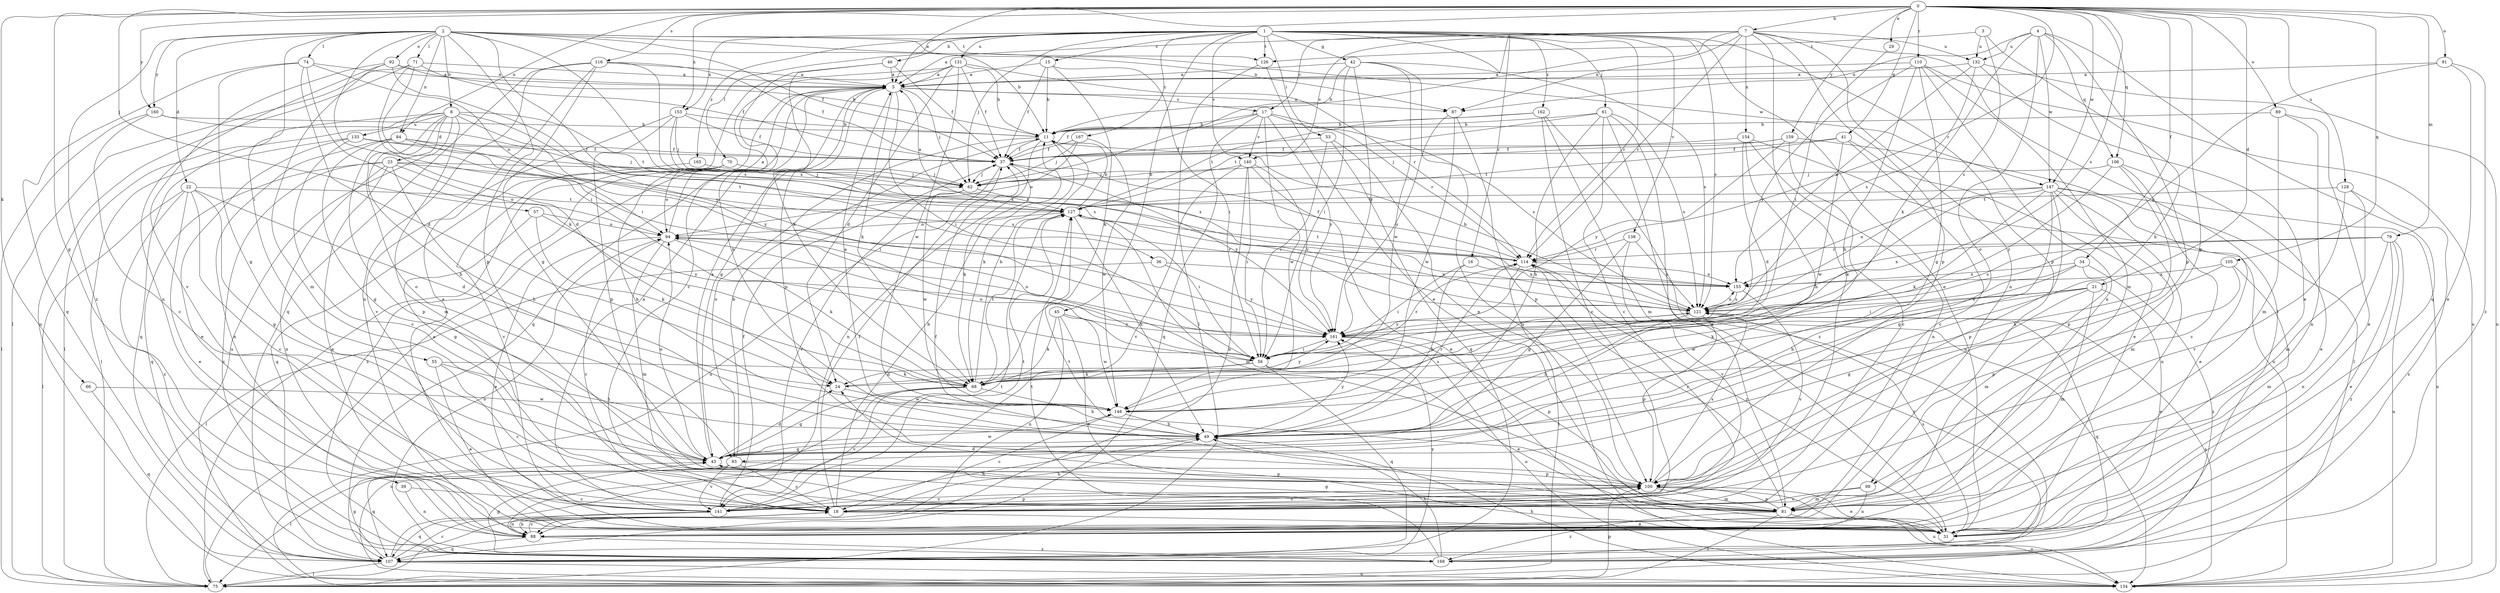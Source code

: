 strict digraph  {
0;
1;
2;
3;
4;
5;
7;
8;
11;
15;
16;
17;
18;
21;
22;
23;
24;
29;
31;
34;
36;
37;
39;
41;
42;
43;
45;
46;
49;
53;
55;
56;
57;
61;
62;
66;
68;
70;
71;
74;
75;
79;
81;
84;
87;
88;
89;
91;
92;
93;
94;
98;
100;
105;
106;
107;
110;
114;
116;
121;
126;
127;
128;
131;
132;
133;
134;
138;
140;
141;
147;
148;
153;
154;
155;
159;
160;
161;
162;
165;
167;
168;
0 -> 5  [label=a];
0 -> 7  [label=b];
0 -> 21  [label=d];
0 -> 29  [label=e];
0 -> 34  [label=f];
0 -> 39  [label=g];
0 -> 41  [label=g];
0 -> 57  [label=j];
0 -> 66  [label=k];
0 -> 79  [label=m];
0 -> 84  [label=n];
0 -> 89  [label=o];
0 -> 91  [label=o];
0 -> 98  [label=p];
0 -> 105  [label=q];
0 -> 106  [label=q];
0 -> 110  [label=r];
0 -> 114  [label=r];
0 -> 116  [label=s];
0 -> 121  [label=s];
0 -> 128  [label=u];
0 -> 147  [label=w];
0 -> 153  [label=x];
0 -> 159  [label=y];
0 -> 160  [label=y];
1 -> 15  [label=c];
1 -> 16  [label=c];
1 -> 31  [label=e];
1 -> 42  [label=g];
1 -> 45  [label=h];
1 -> 46  [label=h];
1 -> 53  [label=i];
1 -> 61  [label=j];
1 -> 62  [label=j];
1 -> 70  [label=l];
1 -> 98  [label=p];
1 -> 114  [label=r];
1 -> 121  [label=s];
1 -> 126  [label=t];
1 -> 131  [label=u];
1 -> 138  [label=v];
1 -> 140  [label=v];
1 -> 153  [label=x];
1 -> 162  [label=z];
1 -> 165  [label=z];
1 -> 167  [label=z];
2 -> 8  [label=b];
2 -> 11  [label=b];
2 -> 22  [label=d];
2 -> 36  [label=f];
2 -> 37  [label=f];
2 -> 55  [label=i];
2 -> 56  [label=i];
2 -> 71  [label=l];
2 -> 74  [label=l];
2 -> 84  [label=n];
2 -> 87  [label=n];
2 -> 92  [label=o];
2 -> 100  [label=p];
2 -> 121  [label=s];
2 -> 126  [label=t];
2 -> 147  [label=w];
2 -> 160  [label=y];
2 -> 168  [label=z];
3 -> 49  [label=h];
3 -> 121  [label=s];
3 -> 126  [label=t];
3 -> 132  [label=u];
4 -> 68  [label=k];
4 -> 87  [label=n];
4 -> 93  [label=o];
4 -> 100  [label=p];
4 -> 106  [label=q];
4 -> 107  [label=q];
4 -> 132  [label=u];
4 -> 147  [label=w];
5 -> 17  [label=c];
5 -> 43  [label=g];
5 -> 56  [label=i];
5 -> 62  [label=j];
5 -> 68  [label=k];
5 -> 87  [label=n];
5 -> 100  [label=p];
5 -> 107  [label=q];
7 -> 5  [label=a];
7 -> 17  [label=c];
7 -> 18  [label=c];
7 -> 62  [label=j];
7 -> 75  [label=l];
7 -> 87  [label=n];
7 -> 88  [label=n];
7 -> 100  [label=p];
7 -> 114  [label=r];
7 -> 132  [label=u];
7 -> 140  [label=v];
7 -> 154  [label=x];
8 -> 23  [label=d];
8 -> 49  [label=h];
8 -> 75  [label=l];
8 -> 81  [label=m];
8 -> 93  [label=o];
8 -> 107  [label=q];
8 -> 121  [label=s];
8 -> 127  [label=t];
8 -> 133  [label=u];
8 -> 134  [label=u];
8 -> 161  [label=y];
11 -> 37  [label=f];
11 -> 68  [label=k];
11 -> 88  [label=n];
11 -> 93  [label=o];
15 -> 5  [label=a];
15 -> 11  [label=b];
15 -> 37  [label=f];
15 -> 56  [label=i];
15 -> 68  [label=k];
16 -> 49  [label=h];
16 -> 56  [label=i];
16 -> 155  [label=x];
17 -> 11  [label=b];
17 -> 37  [label=f];
17 -> 107  [label=q];
17 -> 114  [label=r];
17 -> 121  [label=s];
17 -> 140  [label=v];
17 -> 148  [label=w];
17 -> 161  [label=y];
18 -> 11  [label=b];
18 -> 31  [label=e];
18 -> 37  [label=f];
18 -> 49  [label=h];
18 -> 88  [label=n];
21 -> 31  [label=e];
21 -> 43  [label=g];
21 -> 68  [label=k];
21 -> 81  [label=m];
21 -> 121  [label=s];
21 -> 148  [label=w];
22 -> 18  [label=c];
22 -> 24  [label=d];
22 -> 31  [label=e];
22 -> 43  [label=g];
22 -> 75  [label=l];
22 -> 127  [label=t];
22 -> 168  [label=z];
23 -> 31  [label=e];
23 -> 49  [label=h];
23 -> 62  [label=j];
23 -> 88  [label=n];
23 -> 94  [label=o];
23 -> 107  [label=q];
23 -> 127  [label=t];
23 -> 168  [label=z];
24 -> 148  [label=w];
24 -> 161  [label=y];
29 -> 56  [label=i];
31 -> 114  [label=r];
31 -> 121  [label=s];
34 -> 49  [label=h];
34 -> 56  [label=i];
34 -> 81  [label=m];
34 -> 155  [label=x];
34 -> 168  [label=z];
36 -> 75  [label=l];
36 -> 155  [label=x];
36 -> 161  [label=y];
37 -> 62  [label=j];
37 -> 68  [label=k];
37 -> 134  [label=u];
37 -> 161  [label=y];
39 -> 18  [label=c];
39 -> 88  [label=n];
41 -> 18  [label=c];
41 -> 31  [label=e];
41 -> 37  [label=f];
41 -> 127  [label=t];
41 -> 148  [label=w];
42 -> 5  [label=a];
42 -> 11  [label=b];
42 -> 56  [label=i];
42 -> 121  [label=s];
42 -> 134  [label=u];
42 -> 148  [label=w];
42 -> 161  [label=y];
43 -> 5  [label=a];
43 -> 24  [label=d];
43 -> 94  [label=o];
43 -> 100  [label=p];
43 -> 148  [label=w];
45 -> 31  [label=e];
45 -> 68  [label=k];
45 -> 88  [label=n];
45 -> 148  [label=w];
45 -> 161  [label=y];
46 -> 5  [label=a];
46 -> 37  [label=f];
46 -> 49  [label=h];
46 -> 68  [label=k];
49 -> 43  [label=g];
49 -> 114  [label=r];
49 -> 161  [label=y];
53 -> 37  [label=f];
53 -> 56  [label=i];
53 -> 100  [label=p];
53 -> 107  [label=q];
55 -> 18  [label=c];
55 -> 31  [label=e];
55 -> 49  [label=h];
55 -> 68  [label=k];
56 -> 24  [label=d];
56 -> 31  [label=e];
56 -> 68  [label=k];
56 -> 94  [label=o];
56 -> 107  [label=q];
56 -> 114  [label=r];
57 -> 43  [label=g];
57 -> 68  [label=k];
57 -> 94  [label=o];
57 -> 161  [label=y];
61 -> 11  [label=b];
61 -> 18  [label=c];
61 -> 31  [label=e];
61 -> 49  [label=h];
61 -> 121  [label=s];
61 -> 127  [label=t];
61 -> 168  [label=z];
62 -> 127  [label=t];
62 -> 141  [label=v];
62 -> 148  [label=w];
66 -> 107  [label=q];
66 -> 148  [label=w];
68 -> 11  [label=b];
68 -> 43  [label=g];
68 -> 49  [label=h];
68 -> 127  [label=t];
68 -> 134  [label=u];
68 -> 141  [label=v];
70 -> 49  [label=h];
70 -> 62  [label=j];
70 -> 94  [label=o];
70 -> 141  [label=v];
70 -> 168  [label=z];
71 -> 5  [label=a];
71 -> 24  [label=d];
71 -> 37  [label=f];
71 -> 56  [label=i];
71 -> 75  [label=l];
71 -> 134  [label=u];
74 -> 5  [label=a];
74 -> 24  [label=d];
74 -> 43  [label=g];
74 -> 68  [label=k];
74 -> 94  [label=o];
74 -> 107  [label=q];
75 -> 5  [label=a];
75 -> 18  [label=c];
75 -> 100  [label=p];
79 -> 31  [label=e];
79 -> 88  [label=n];
79 -> 114  [label=r];
79 -> 121  [label=s];
79 -> 134  [label=u];
79 -> 155  [label=x];
79 -> 168  [label=z];
81 -> 24  [label=d];
81 -> 37  [label=f];
81 -> 43  [label=g];
81 -> 75  [label=l];
81 -> 100  [label=p];
81 -> 114  [label=r];
81 -> 127  [label=t];
81 -> 134  [label=u];
81 -> 168  [label=z];
84 -> 37  [label=f];
84 -> 43  [label=g];
84 -> 56  [label=i];
84 -> 88  [label=n];
84 -> 100  [label=p];
84 -> 121  [label=s];
87 -> 100  [label=p];
87 -> 148  [label=w];
87 -> 161  [label=y];
88 -> 18  [label=c];
88 -> 107  [label=q];
88 -> 168  [label=z];
89 -> 11  [label=b];
89 -> 31  [label=e];
89 -> 81  [label=m];
89 -> 88  [label=n];
91 -> 5  [label=a];
91 -> 31  [label=e];
91 -> 161  [label=y];
91 -> 168  [label=z];
92 -> 5  [label=a];
92 -> 11  [label=b];
92 -> 81  [label=m];
92 -> 88  [label=n];
92 -> 141  [label=v];
92 -> 161  [label=y];
93 -> 11  [label=b];
93 -> 18  [label=c];
93 -> 75  [label=l];
93 -> 100  [label=p];
93 -> 107  [label=q];
93 -> 141  [label=v];
94 -> 5  [label=a];
94 -> 18  [label=c];
94 -> 31  [label=e];
94 -> 68  [label=k];
94 -> 81  [label=m];
94 -> 114  [label=r];
98 -> 18  [label=c];
98 -> 81  [label=m];
98 -> 88  [label=n];
100 -> 18  [label=c];
100 -> 31  [label=e];
100 -> 81  [label=m];
100 -> 121  [label=s];
100 -> 134  [label=u];
100 -> 141  [label=v];
105 -> 68  [label=k];
105 -> 81  [label=m];
105 -> 100  [label=p];
105 -> 155  [label=x];
106 -> 18  [label=c];
106 -> 31  [label=e];
106 -> 62  [label=j];
106 -> 100  [label=p];
106 -> 161  [label=y];
107 -> 18  [label=c];
107 -> 43  [label=g];
107 -> 75  [label=l];
107 -> 127  [label=t];
107 -> 134  [label=u];
107 -> 161  [label=y];
110 -> 5  [label=a];
110 -> 43  [label=g];
110 -> 49  [label=h];
110 -> 81  [label=m];
110 -> 88  [label=n];
110 -> 134  [label=u];
110 -> 161  [label=y];
114 -> 37  [label=f];
114 -> 75  [label=l];
114 -> 127  [label=t];
114 -> 155  [label=x];
116 -> 5  [label=a];
116 -> 31  [label=e];
116 -> 37  [label=f];
116 -> 43  [label=g];
116 -> 88  [label=n];
116 -> 107  [label=q];
116 -> 155  [label=x];
121 -> 11  [label=b];
121 -> 49  [label=h];
121 -> 100  [label=p];
121 -> 107  [label=q];
121 -> 155  [label=x];
121 -> 161  [label=y];
126 -> 31  [label=e];
126 -> 75  [label=l];
127 -> 5  [label=a];
127 -> 11  [label=b];
127 -> 49  [label=h];
127 -> 56  [label=i];
127 -> 81  [label=m];
127 -> 94  [label=o];
128 -> 81  [label=m];
128 -> 127  [label=t];
128 -> 141  [label=v];
128 -> 168  [label=z];
131 -> 5  [label=a];
131 -> 11  [label=b];
131 -> 18  [label=c];
131 -> 24  [label=d];
131 -> 37  [label=f];
131 -> 75  [label=l];
131 -> 114  [label=r];
131 -> 148  [label=w];
132 -> 5  [label=a];
132 -> 31  [label=e];
132 -> 121  [label=s];
132 -> 134  [label=u];
132 -> 155  [label=x];
133 -> 18  [label=c];
133 -> 31  [label=e];
133 -> 37  [label=f];
133 -> 62  [label=j];
133 -> 75  [label=l];
134 -> 49  [label=h];
134 -> 121  [label=s];
138 -> 43  [label=g];
138 -> 114  [label=r];
138 -> 121  [label=s];
138 -> 141  [label=v];
140 -> 31  [label=e];
140 -> 56  [label=i];
140 -> 62  [label=j];
140 -> 88  [label=n];
140 -> 141  [label=v];
140 -> 161  [label=y];
141 -> 5  [label=a];
141 -> 37  [label=f];
141 -> 49  [label=h];
141 -> 88  [label=n];
141 -> 100  [label=p];
141 -> 107  [label=q];
141 -> 127  [label=t];
147 -> 31  [label=e];
147 -> 43  [label=g];
147 -> 56  [label=i];
147 -> 68  [label=k];
147 -> 81  [label=m];
147 -> 88  [label=n];
147 -> 100  [label=p];
147 -> 127  [label=t];
147 -> 134  [label=u];
147 -> 155  [label=x];
148 -> 5  [label=a];
148 -> 18  [label=c];
148 -> 49  [label=h];
148 -> 121  [label=s];
153 -> 11  [label=b];
153 -> 37  [label=f];
153 -> 62  [label=j];
153 -> 100  [label=p];
153 -> 121  [label=s];
153 -> 141  [label=v];
154 -> 24  [label=d];
154 -> 37  [label=f];
154 -> 49  [label=h];
154 -> 88  [label=n];
154 -> 134  [label=u];
155 -> 121  [label=s];
155 -> 141  [label=v];
159 -> 18  [label=c];
159 -> 37  [label=f];
159 -> 62  [label=j];
159 -> 75  [label=l];
159 -> 161  [label=y];
160 -> 11  [label=b];
160 -> 18  [label=c];
160 -> 75  [label=l];
160 -> 155  [label=x];
161 -> 56  [label=i];
161 -> 94  [label=o];
161 -> 100  [label=p];
161 -> 134  [label=u];
162 -> 11  [label=b];
162 -> 18  [label=c];
162 -> 81  [label=m];
162 -> 127  [label=t];
162 -> 134  [label=u];
165 -> 62  [label=j];
165 -> 107  [label=q];
167 -> 37  [label=f];
167 -> 62  [label=j];
167 -> 94  [label=o];
167 -> 148  [label=w];
168 -> 43  [label=g];
168 -> 49  [label=h];
168 -> 94  [label=o];
168 -> 114  [label=r];
168 -> 127  [label=t];
}
